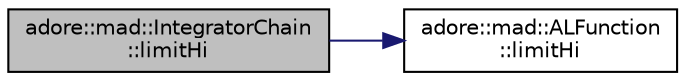 digraph "adore::mad::IntegratorChain::limitHi"
{
 // LATEX_PDF_SIZE
  edge [fontname="Helvetica",fontsize="10",labelfontname="Helvetica",labelfontsize="10"];
  node [fontname="Helvetica",fontsize="10",shape=record];
  rankdir="LR";
  Node1 [label="adore::mad::IntegratorChain\l::limitHi",height=0.2,width=0.4,color="black", fillcolor="grey75", style="filled", fontcolor="black",tooltip=" "];
  Node1 -> Node2 [color="midnightblue",fontsize="10",style="solid",fontname="Helvetica"];
  Node2 [label="adore::mad::ALFunction\l::limitHi",height=0.2,width=0.4,color="black", fillcolor="white", style="filled",URL="$classadore_1_1mad_1_1ALFunction.html#a8efcded5c3bb775f11eaf529d0116eff",tooltip=" "];
}
